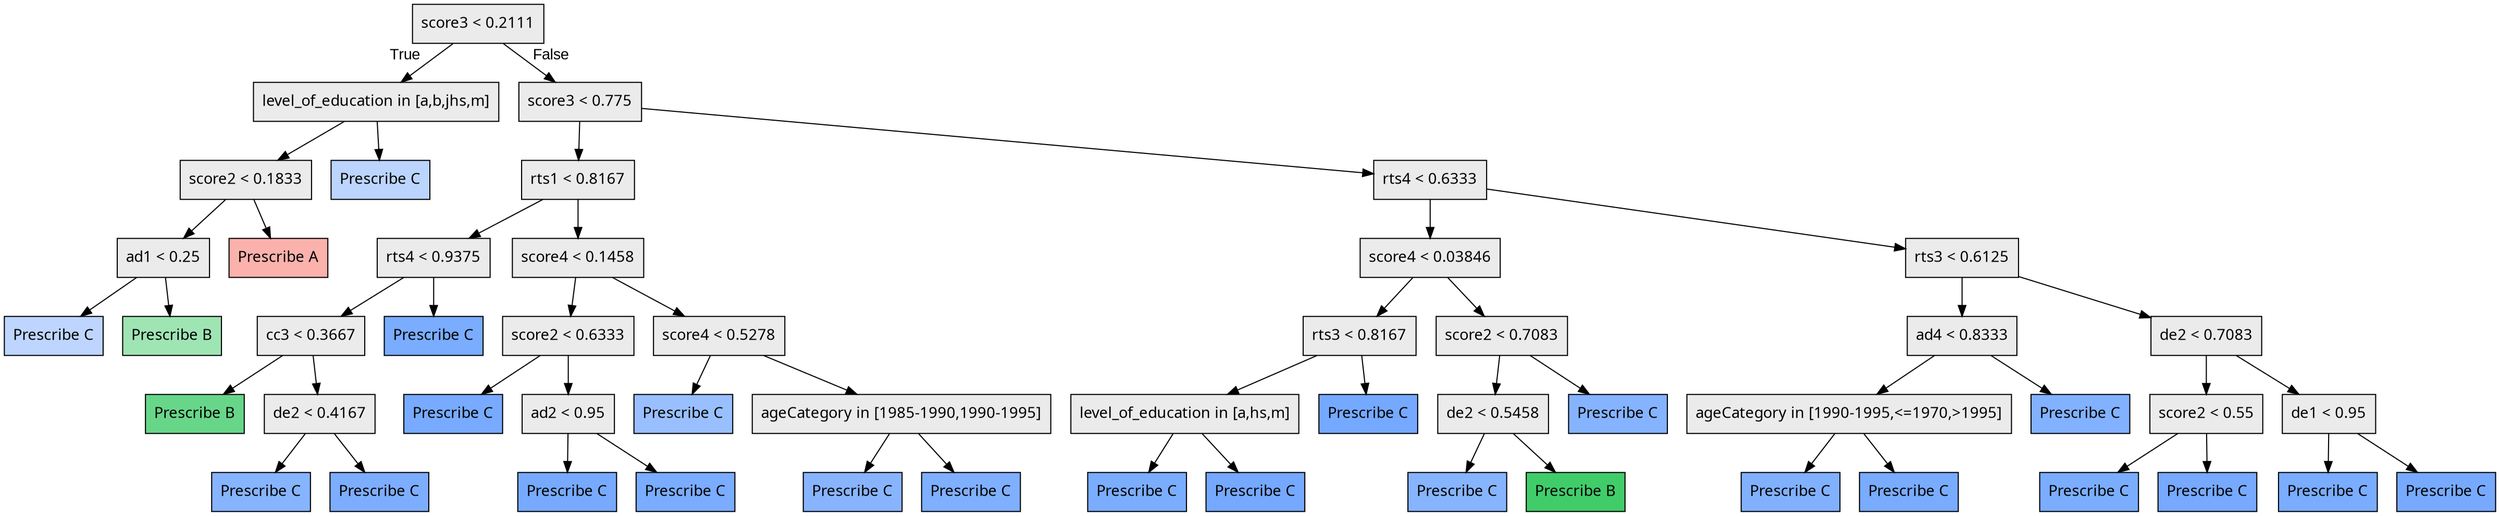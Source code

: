 digraph "G" {
1 [fillcolor="#EBEBEB", fontname="bold arial", label="score3 &lt; 0.2111", shape=box, style="filled"];
2 [fillcolor="#EBEBEB", fontname="bold arial", label="level_of_education in [a,b,jhs,m]", shape=box, style="filled"];
3 [fillcolor="#EBEBEB", fontname="bold arial", label="score2 &lt; 0.1833", shape=box, style="filled"];
4 [fillcolor="#EBEBEB", fontname="bold arial", label="ad1 &lt; 0.25", shape=box, style="filled"];
5 [color=black, fillcolor="#619CFF68", fontname="bold arial", label="Prescribe C", shape=box, style="filled"];
6 [color=black, fillcolor="#00BA3860", fontname="bold arial", label="Prescribe B", shape=box, style="filled"];
7 [color=black, fillcolor="#F8766D91", fontname="bold arial", label="Prescribe A", shape=box, style="filled"];
8 [color=black, fillcolor="#619CFF6b", fontname="bold arial", label="Prescribe C", shape=box, style="filled"];
9 [fillcolor="#EBEBEB", fontname="bold arial", label="score3 &lt; 0.775", shape=box, style="filled"];
10 [fillcolor="#EBEBEB", fontname="bold arial", label="rts1 &lt; 0.8167", shape=box, style="filled"];
11 [fillcolor="#EBEBEB", fontname="bold arial", label="rts4 &lt; 0.9375", shape=box, style="filled"];
12 [fillcolor="#EBEBEB", fontname="bold arial", label="cc3 &lt; 0.3667", shape=box, style="filled"];
13 [color=black, fillcolor="#00BA3897", fontname="bold arial", label="Prescribe B", shape=box, style="filled"];
14 [fillcolor="#EBEBEB", fontname="bold arial", label="de2 &lt; 0.4167", shape=box, style="filled"];
15 [color=black, fillcolor="#619CFFc1", fontname="bold arial", label="Prescribe C", shape=box, style="filled"];
16 [color=black, fillcolor="#619CFFd2", fontname="bold arial", label="Prescribe C", shape=box, style="filled"];
17 [color=black, fillcolor="#619CFFd6", fontname="bold arial", label="Prescribe C", shape=box, style="filled"];
18 [fillcolor="#EBEBEB", fontname="bold arial", label="score4 &lt; 0.1458", shape=box, style="filled"];
19 [fillcolor="#EBEBEB", fontname="bold arial", label="score2 &lt; 0.6333", shape=box, style="filled"];
20 [color=black, fillcolor="#619CFFda", fontname="bold arial", label="Prescribe C", shape=box, style="filled"];
21 [fillcolor="#EBEBEB", fontname="bold arial", label="ad2 &lt; 0.95", shape=box, style="filled"];
22 [color=black, fillcolor="#619CFFdc", fontname="bold arial", label="Prescribe C", shape=box, style="filled"];
23 [color=black, fillcolor="#619CFFd6", fontname="bold arial", label="Prescribe C", shape=box, style="filled"];
24 [fillcolor="#EBEBEB", fontname="bold arial", label="score4 &lt; 0.5278", shape=box, style="filled"];
25 [color=black, fillcolor="#619CFFa4", fontname="bold arial", label="Prescribe C", shape=box, style="filled"];
26 [fillcolor="#EBEBEB", fontname="bold arial", label="ageCategory in [1985-1990,1990-1995]", shape=box, style="filled"];
27 [color=black, fillcolor="#619CFFc0", fontname="bold arial", label="Prescribe C", shape=box, style="filled"];
28 [color=black, fillcolor="#619CFFce", fontname="bold arial", label="Prescribe C", shape=box, style="filled"];
29 [fillcolor="#EBEBEB", fontname="bold arial", label="rts4 &lt; 0.6333", shape=box, style="filled"];
30 [fillcolor="#EBEBEB", fontname="bold arial", label="score4 &lt; 0.03846", shape=box, style="filled"];
31 [fillcolor="#EBEBEB", fontname="bold arial", label="rts3 &lt; 0.8167", shape=box, style="filled"];
32 [fillcolor="#EBEBEB", fontname="bold arial", label="level_of_education in [a,hs,m]", shape=box, style="filled"];
33 [color=black, fillcolor="#619CFFd4", fontname="bold arial", label="Prescribe C", shape=box, style="filled"];
34 [color=black, fillcolor="#619CFFdf", fontname="bold arial", label="Prescribe C", shape=box, style="filled"];
35 [color=black, fillcolor="#619CFFde", fontname="bold arial", label="Prescribe C", shape=box, style="filled"];
36 [fillcolor="#EBEBEB", fontname="bold arial", label="score2 &lt; 0.7083", shape=box, style="filled"];
37 [fillcolor="#EBEBEB", fontname="bold arial", label="de2 &lt; 0.5458", shape=box, style="filled"];
38 [color=black, fillcolor="#619CFFc2", fontname="bold arial", label="Prescribe C", shape=box, style="filled"];
39 [color=black, fillcolor="#00BA38be", fontname="bold arial", label="Prescribe B", shape=box, style="filled"];
40 [color=black, fillcolor="#619CFFc4", fontname="bold arial", label="Prescribe C", shape=box, style="filled"];
41 [fillcolor="#EBEBEB", fontname="bold arial", label="rts3 &lt; 0.6125", shape=box, style="filled"];
42 [fillcolor="#EBEBEB", fontname="bold arial", label="ad4 &lt; 0.8333", shape=box, style="filled"];
43 [fillcolor="#EBEBEB", fontname="bold arial", label="ageCategory in [1990-1995,&lt;=1970,&gt;1995]", shape=box, style="filled"];
44 [color=black, fillcolor="#619CFFcb", fontname="bold arial", label="Prescribe C", shape=box, style="filled"];
45 [color=black, fillcolor="#619CFFd8", fontname="bold arial", label="Prescribe C", shape=box, style="filled"];
46 [color=black, fillcolor="#619CFFc9", fontname="bold arial", label="Prescribe C", shape=box, style="filled"];
47 [fillcolor="#EBEBEB", fontname="bold arial", label="de2 &lt; 0.7083", shape=box, style="filled"];
48 [fillcolor="#EBEBEB", fontname="bold arial", label="score2 &lt; 0.55", shape=box, style="filled"];
49 [color=black, fillcolor="#619CFFd4", fontname="bold arial", label="Prescribe C", shape=box, style="filled"];
50 [color=black, fillcolor="#619CFFdd", fontname="bold arial", label="Prescribe C", shape=box, style="filled"];
51 [fillcolor="#EBEBEB", fontname="bold arial", label="de1 &lt; 0.95", shape=box, style="filled"];
52 [color=black, fillcolor="#619CFFd6", fontname="bold arial", label="Prescribe C", shape=box, style="filled"];
53 [color=black, fillcolor="#619CFFdc", fontname="bold arial", label="Prescribe C", shape=box, style="filled"];
1 -> 2  [fontname="arial", headlabel="True", key=0, labelangle=45, labeldistance="2.5"];
1 -> 9  [fontname="arial", headlabel="False", key=0, labelangle="-45", labeldistance="2.5"];
2 -> 3  [key=0];
2 -> 8  [key=0];
3 -> 4  [key=0];
3 -> 7  [key=0];
4 -> 5  [key=0];
4 -> 6  [key=0];
9 -> 10  [key=0];
9 -> 29  [key=0];
10 -> 11  [key=0];
10 -> 18  [key=0];
11 -> 12  [key=0];
11 -> 17  [key=0];
12 -> 13  [key=0];
12 -> 14  [key=0];
14 -> 15  [key=0];
14 -> 16  [key=0];
18 -> 19  [key=0];
18 -> 24  [key=0];
19 -> 20  [key=0];
19 -> 21  [key=0];
21 -> 22  [key=0];
21 -> 23  [key=0];
24 -> 25  [key=0];
24 -> 26  [key=0];
26 -> 27  [key=0];
26 -> 28  [key=0];
29 -> 30  [key=0];
29 -> 41  [key=0];
30 -> 31  [key=0];
30 -> 36  [key=0];
31 -> 32  [key=0];
31 -> 35  [key=0];
32 -> 33  [key=0];
32 -> 34  [key=0];
36 -> 37  [key=0];
36 -> 40  [key=0];
37 -> 38  [key=0];
37 -> 39  [key=0];
41 -> 42  [key=0];
41 -> 47  [key=0];
42 -> 43  [key=0];
42 -> 46  [key=0];
43 -> 44  [key=0];
43 -> 45  [key=0];
47 -> 48  [key=0];
47 -> 51  [key=0];
48 -> 49  [key=0];
48 -> 50  [key=0];
51 -> 52  [key=0];
51 -> 53  [key=0];
}

